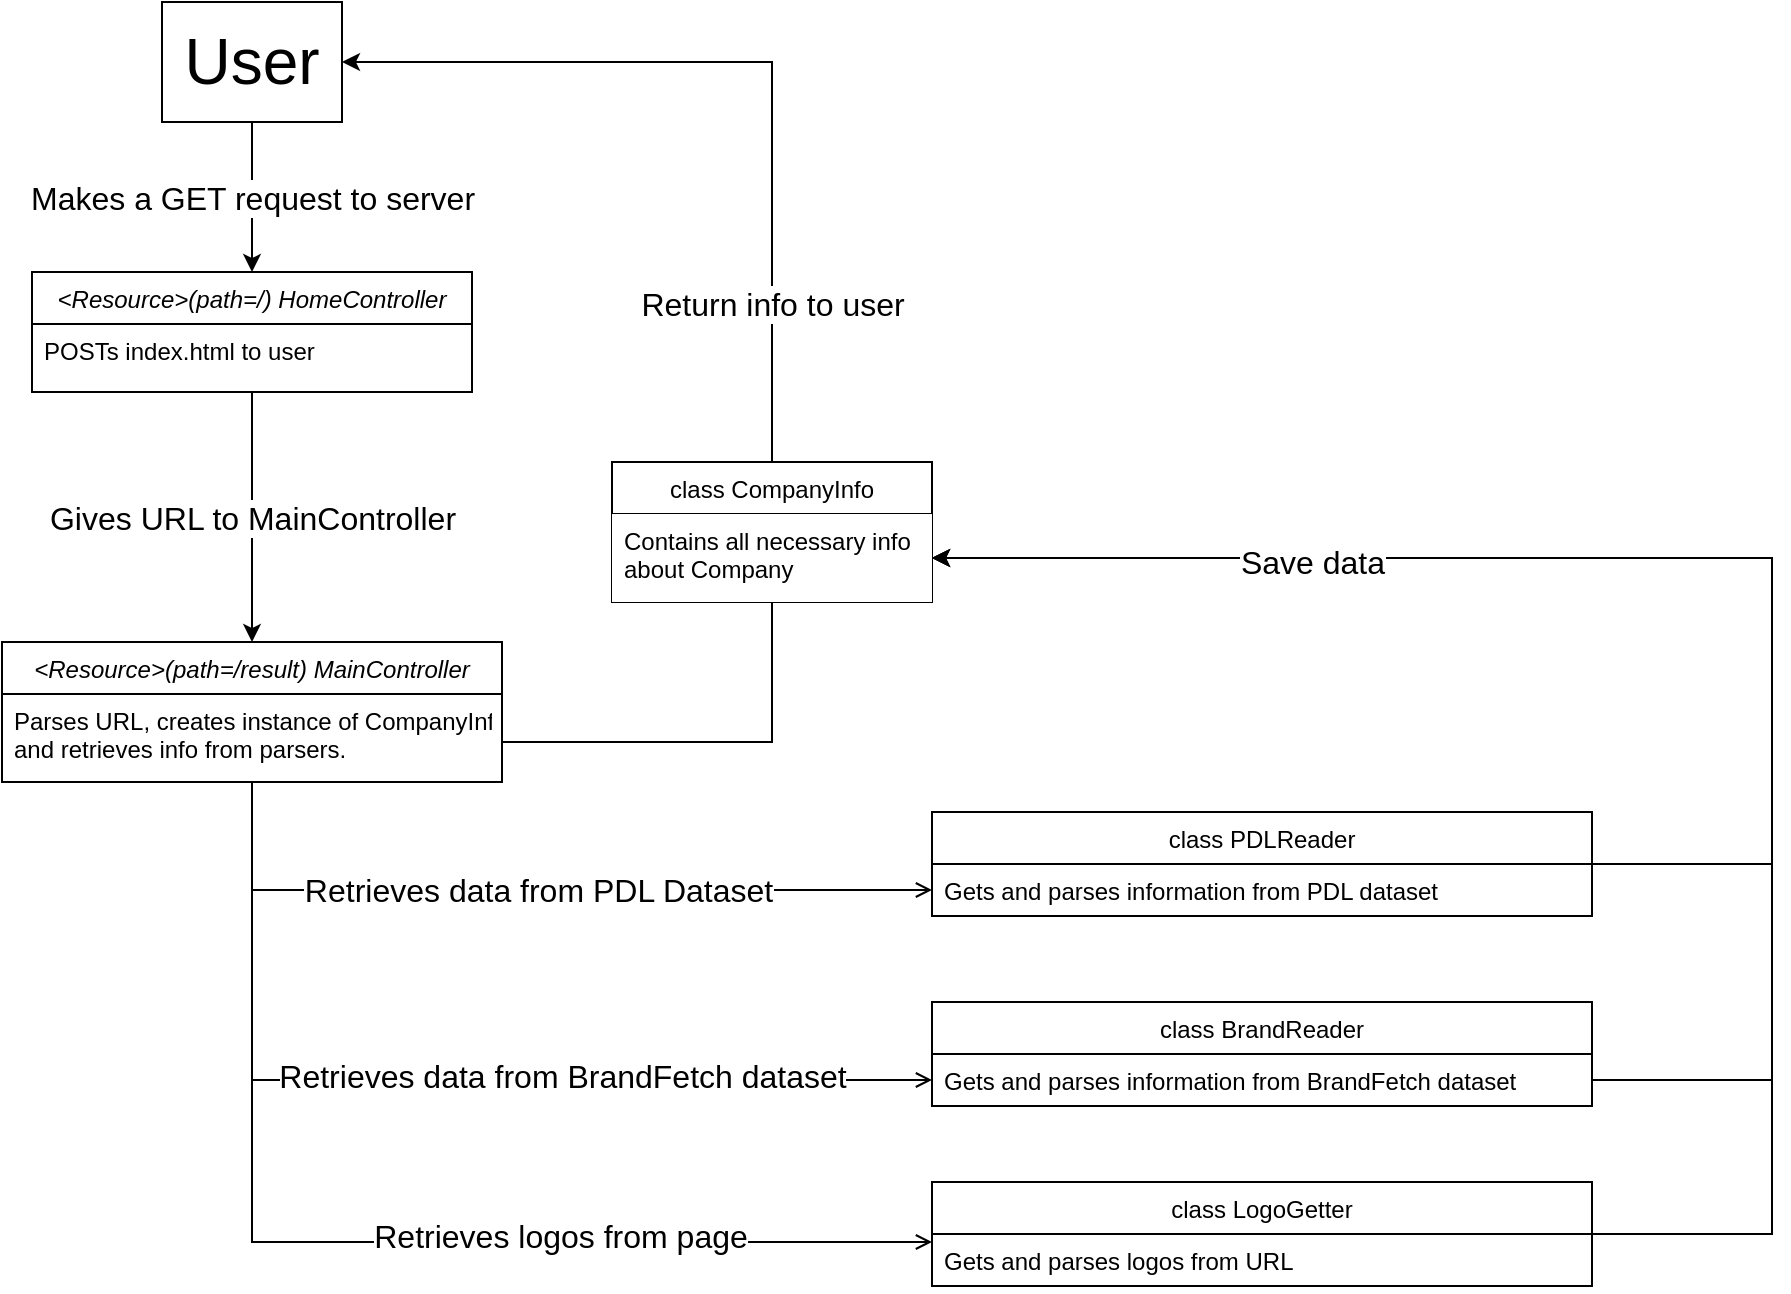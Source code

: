 <mxfile version="20.5.0" type="device"><diagram id="C5RBs43oDa-KdzZeNtuy" name="Page-1"><mxGraphModel dx="794" dy="556" grid="1" gridSize="10" guides="1" tooltips="1" connect="1" arrows="1" fold="1" page="1" pageScale="1" pageWidth="827" pageHeight="1169" math="0" shadow="0"><root><mxCell id="WIyWlLk6GJQsqaUBKTNV-0"/><mxCell id="WIyWlLk6GJQsqaUBKTNV-1" parent="WIyWlLk6GJQsqaUBKTNV-0"/><mxCell id="gvOudKxsWtG_GQqltNbV-16" value="&lt;font style=&quot;font-size: 16px;&quot;&gt;Retrieves data from PDL Dataset&lt;/font&gt;" style="edgeStyle=orthogonalEdgeStyle;rounded=0;orthogonalLoop=1;jettySize=auto;html=1;startArrow=none;startFill=0;endArrow=open;endFill=0;startSize=12;sourcePerimeterSpacing=0;" parent="WIyWlLk6GJQsqaUBKTNV-1" source="zkfFHV4jXpPFQw0GAbJ--0" target="zkfFHV4jXpPFQw0GAbJ--14" edge="1"><mxGeometry relative="1" as="geometry"/></mxCell><mxCell id="gvOudKxsWtG_GQqltNbV-17" value="&lt;br&gt;&lt;div&gt;&lt;font style=&quot;font-size: 16px;&quot;&gt;Retrieves data from BrandFetch dataset&lt;/font&gt;&lt;/div&gt;&lt;div&gt;&lt;font style=&quot;font-size: 16px;&quot;&gt;&lt;br&gt;&lt;/font&gt;&lt;/div&gt;" style="edgeStyle=orthogonalEdgeStyle;rounded=0;orthogonalLoop=1;jettySize=auto;html=1;entryX=0;entryY=0.5;entryDx=0;entryDy=0;startArrow=none;startFill=0;endArrow=open;endFill=0;startSize=12;sourcePerimeterSpacing=0;" parent="WIyWlLk6GJQsqaUBKTNV-1" source="zkfFHV4jXpPFQw0GAbJ--0" target="gvOudKxsWtG_GQqltNbV-9" edge="1"><mxGeometry x="0.243" y="-1" relative="1" as="geometry"><Array as="points"><mxPoint x="260" y="569"/></Array><mxPoint as="offset"/></mxGeometry></mxCell><mxCell id="gvOudKxsWtG_GQqltNbV-18" value="&lt;br&gt;&lt;font style=&quot;font-size: 16px;&quot;&gt;Retrieves logos from page&lt;/font&gt;" style="edgeStyle=orthogonalEdgeStyle;rounded=0;orthogonalLoop=1;jettySize=auto;html=1;startArrow=none;startFill=0;endArrow=open;endFill=0;startSize=12;sourcePerimeterSpacing=0;" parent="WIyWlLk6GJQsqaUBKTNV-1" source="zkfFHV4jXpPFQw0GAbJ--0" edge="1"><mxGeometry x="0.345" y="10" relative="1" as="geometry"><mxPoint x="600" y="650" as="targetPoint"/><Array as="points"><mxPoint x="260" y="650"/></Array><mxPoint as="offset"/></mxGeometry></mxCell><mxCell id="EIzLsZ7uouGdH4ENgH1d-10" style="edgeStyle=orthogonalEdgeStyle;rounded=0;orthogonalLoop=1;jettySize=auto;html=1;entryX=1;entryY=0.5;entryDx=0;entryDy=0;fontSize=16;" edge="1" parent="WIyWlLk6GJQsqaUBKTNV-1" source="zkfFHV4jXpPFQw0GAbJ--0" target="EIzLsZ7uouGdH4ENgH1d-0"><mxGeometry relative="1" as="geometry"><Array as="points"><mxPoint x="520" y="400"/><mxPoint x="520" y="60"/></Array></mxGeometry></mxCell><mxCell id="EIzLsZ7uouGdH4ENgH1d-11" value="Return info to user" style="edgeLabel;html=1;align=center;verticalAlign=middle;resizable=0;points=[];fontSize=16;" vertex="1" connectable="0" parent="EIzLsZ7uouGdH4ENgH1d-10"><mxGeometry x="0.347" relative="1" as="geometry"><mxPoint y="110" as="offset"/></mxGeometry></mxCell><mxCell id="zkfFHV4jXpPFQw0GAbJ--0" value="&lt;Resource&gt;(path=/result) MainController" style="swimlane;fontStyle=2;align=center;verticalAlign=top;childLayout=stackLayout;horizontal=1;startSize=26;horizontalStack=0;resizeParent=1;resizeLast=0;collapsible=1;marginBottom=0;rounded=0;shadow=0;strokeWidth=1;" parent="WIyWlLk6GJQsqaUBKTNV-1" vertex="1"><mxGeometry x="135" y="350" width="250" height="70" as="geometry"><mxRectangle x="230" y="140" width="160" height="26" as="alternateBounds"/></mxGeometry></mxCell><mxCell id="zkfFHV4jXpPFQw0GAbJ--1" value="Parses URL, creates instance of CompanyInfo&#xA;and retrieves info from parsers." style="text;align=left;verticalAlign=top;spacingLeft=4;spacingRight=4;overflow=hidden;rotatable=0;points=[[0,0.5],[1,0.5]];portConstraint=eastwest;" parent="zkfFHV4jXpPFQw0GAbJ--0" vertex="1"><mxGeometry y="26" width="250" height="44" as="geometry"/></mxCell><mxCell id="EIzLsZ7uouGdH4ENgH1d-9" style="edgeStyle=orthogonalEdgeStyle;rounded=0;orthogonalLoop=1;jettySize=auto;html=1;fontSize=16;entryX=1;entryY=0.5;entryDx=0;entryDy=0;" edge="1" parent="WIyWlLk6GJQsqaUBKTNV-1" source="zkfFHV4jXpPFQw0GAbJ--6" target="zkfFHV4jXpPFQw0GAbJ--18"><mxGeometry relative="1" as="geometry"><mxPoint x="1020" y="180" as="targetPoint"/><Array as="points"><mxPoint x="1020" y="646"/><mxPoint x="1020" y="308"/></Array></mxGeometry></mxCell><mxCell id="zkfFHV4jXpPFQw0GAbJ--6" value="class LogoGetter" style="swimlane;fontStyle=0;align=center;verticalAlign=top;childLayout=stackLayout;horizontal=1;startSize=26;horizontalStack=0;resizeParent=1;resizeLast=0;collapsible=1;marginBottom=0;rounded=0;shadow=0;strokeWidth=1;" parent="WIyWlLk6GJQsqaUBKTNV-1" vertex="1"><mxGeometry x="600" y="620" width="330" height="52" as="geometry"><mxRectangle x="130" y="380" width="160" height="26" as="alternateBounds"/></mxGeometry></mxCell><mxCell id="zkfFHV4jXpPFQw0GAbJ--7" value="Gets and parses logos from URL" style="text;align=left;verticalAlign=top;spacingLeft=4;spacingRight=4;overflow=hidden;rotatable=0;points=[[0,0.5],[1,0.5]];portConstraint=eastwest;" parent="zkfFHV4jXpPFQw0GAbJ--6" vertex="1"><mxGeometry y="26" width="330" height="26" as="geometry"/></mxCell><mxCell id="EIzLsZ7uouGdH4ENgH1d-7" style="edgeStyle=orthogonalEdgeStyle;rounded=0;orthogonalLoop=1;jettySize=auto;html=1;entryX=1;entryY=0.5;entryDx=0;entryDy=0;fontSize=16;exitX=1;exitY=0.5;exitDx=0;exitDy=0;" edge="1" parent="WIyWlLk6GJQsqaUBKTNV-1" source="zkfFHV4jXpPFQw0GAbJ--13" target="zkfFHV4jXpPFQw0GAbJ--18"><mxGeometry relative="1" as="geometry"><Array as="points"><mxPoint x="1020" y="461"/><mxPoint x="1020" y="308"/></Array></mxGeometry></mxCell><mxCell id="zkfFHV4jXpPFQw0GAbJ--13" value="class PDLReader" style="swimlane;fontStyle=0;align=center;verticalAlign=top;childLayout=stackLayout;horizontal=1;startSize=26;horizontalStack=0;resizeParent=1;resizeLast=0;collapsible=1;marginBottom=0;rounded=0;shadow=0;strokeWidth=1;" parent="WIyWlLk6GJQsqaUBKTNV-1" vertex="1"><mxGeometry x="600" y="435" width="330" height="52" as="geometry"><mxRectangle x="340" y="380" width="170" height="26" as="alternateBounds"/></mxGeometry></mxCell><mxCell id="zkfFHV4jXpPFQw0GAbJ--14" value="Gets and parses information from PDL dataset" style="text;align=left;verticalAlign=top;spacingLeft=4;spacingRight=4;overflow=hidden;rotatable=0;points=[[0,0.5],[1,0.5]];portConstraint=eastwest;" parent="zkfFHV4jXpPFQw0GAbJ--13" vertex="1"><mxGeometry y="26" width="330" height="26" as="geometry"/></mxCell><mxCell id="zkfFHV4jXpPFQw0GAbJ--17" value="class CompanyInfo" style="swimlane;fontStyle=0;align=center;verticalAlign=top;childLayout=stackLayout;horizontal=1;startSize=26;horizontalStack=0;resizeParent=1;resizeLast=0;collapsible=1;marginBottom=0;rounded=0;shadow=0;strokeWidth=1;" parent="WIyWlLk6GJQsqaUBKTNV-1" vertex="1"><mxGeometry x="440" y="260" width="160" height="70" as="geometry"><mxRectangle x="550" y="140" width="160" height="26" as="alternateBounds"/></mxGeometry></mxCell><mxCell id="zkfFHV4jXpPFQw0GAbJ--18" value="Contains all necessary info &#xA;about Company&#xA;" style="text;align=left;verticalAlign=top;spacingLeft=4;spacingRight=4;overflow=hidden;rotatable=0;points=[[0,0.5],[1,0.5]];portConstraint=eastwest;fillColor=#FFFFFF;" parent="zkfFHV4jXpPFQw0GAbJ--17" vertex="1"><mxGeometry y="26" width="160" height="44" as="geometry"/></mxCell><mxCell id="gvOudKxsWtG_GQqltNbV-8" value="class BrandReader" style="swimlane;fontStyle=0;align=center;verticalAlign=top;childLayout=stackLayout;horizontal=1;startSize=26;horizontalStack=0;resizeParent=1;resizeLast=0;collapsible=1;marginBottom=0;rounded=0;shadow=0;strokeWidth=1;" parent="WIyWlLk6GJQsqaUBKTNV-1" vertex="1"><mxGeometry x="600" y="530" width="330" height="52" as="geometry"><mxRectangle x="340" y="380" width="170" height="26" as="alternateBounds"/></mxGeometry></mxCell><mxCell id="gvOudKxsWtG_GQqltNbV-9" value="Gets and parses information from BrandFetch dataset" style="text;align=left;verticalAlign=top;spacingLeft=4;spacingRight=4;overflow=hidden;rotatable=0;points=[[0,0.5],[1,0.5]];portConstraint=eastwest;" parent="gvOudKxsWtG_GQqltNbV-8" vertex="1"><mxGeometry y="26" width="330" height="26" as="geometry"/></mxCell><mxCell id="gvOudKxsWtG_GQqltNbV-13" value="&lt;font style=&quot;font-size: 16px;&quot;&gt;Gives URL to MainController&lt;br&gt;&lt;/font&gt;" style="edgeStyle=orthogonalEdgeStyle;rounded=0;orthogonalLoop=1;jettySize=auto;html=1;entryX=0.5;entryY=0;entryDx=0;entryDy=0;" parent="WIyWlLk6GJQsqaUBKTNV-1" source="gvOudKxsWtG_GQqltNbV-10" target="zkfFHV4jXpPFQw0GAbJ--0" edge="1"><mxGeometry relative="1" as="geometry"/></mxCell><mxCell id="gvOudKxsWtG_GQqltNbV-10" value="&lt;Resource&gt;(path=/) HomeController" style="swimlane;fontStyle=2;align=center;verticalAlign=top;childLayout=stackLayout;horizontal=1;startSize=26;horizontalStack=0;resizeParent=1;resizeLast=0;collapsible=1;marginBottom=0;rounded=0;shadow=0;strokeWidth=1;" parent="WIyWlLk6GJQsqaUBKTNV-1" vertex="1"><mxGeometry x="150" y="165" width="220" height="60" as="geometry"><mxRectangle x="230" y="140" width="160" height="26" as="alternateBounds"/></mxGeometry></mxCell><mxCell id="gvOudKxsWtG_GQqltNbV-11" value="POSTs index.html to user" style="text;align=left;verticalAlign=top;spacingLeft=4;spacingRight=4;overflow=hidden;rotatable=0;points=[[0,0.5],[1,0.5]];portConstraint=eastwest;" parent="gvOudKxsWtG_GQqltNbV-10" vertex="1"><mxGeometry y="26" width="220" height="26" as="geometry"/></mxCell><mxCell id="EIzLsZ7uouGdH4ENgH1d-2" value="&lt;div style=&quot;font-size: 16px;&quot;&gt;&lt;font style=&quot;font-size: 16px;&quot;&gt;Makes a GET request to server&lt;br&gt;&lt;/font&gt;&lt;/div&gt;" style="edgeStyle=orthogonalEdgeStyle;rounded=0;orthogonalLoop=1;jettySize=auto;html=1;entryX=0.5;entryY=0;entryDx=0;entryDy=0;fontSize=32;" edge="1" parent="WIyWlLk6GJQsqaUBKTNV-1" source="EIzLsZ7uouGdH4ENgH1d-0" target="gvOudKxsWtG_GQqltNbV-10"><mxGeometry relative="1" as="geometry"/></mxCell><mxCell id="EIzLsZ7uouGdH4ENgH1d-0" value="&lt;font style=&quot;font-size: 32px;&quot;&gt;User&lt;/font&gt;" style="rounded=0;whiteSpace=wrap;html=1;" vertex="1" parent="WIyWlLk6GJQsqaUBKTNV-1"><mxGeometry x="215" y="30" width="90" height="60" as="geometry"/></mxCell><mxCell id="EIzLsZ7uouGdH4ENgH1d-8" value="Save data" style="edgeStyle=orthogonalEdgeStyle;rounded=0;orthogonalLoop=1;jettySize=auto;html=1;fontSize=16;entryX=1;entryY=0.5;entryDx=0;entryDy=0;" edge="1" parent="WIyWlLk6GJQsqaUBKTNV-1" source="gvOudKxsWtG_GQqltNbV-9" target="zkfFHV4jXpPFQw0GAbJ--18"><mxGeometry x="0.507" y="2" relative="1" as="geometry"><mxPoint x="950" y="200" as="targetPoint"/><Array as="points"><mxPoint x="1020" y="569"/><mxPoint x="1020" y="308"/></Array><mxPoint as="offset"/></mxGeometry></mxCell></root></mxGraphModel></diagram></mxfile>
